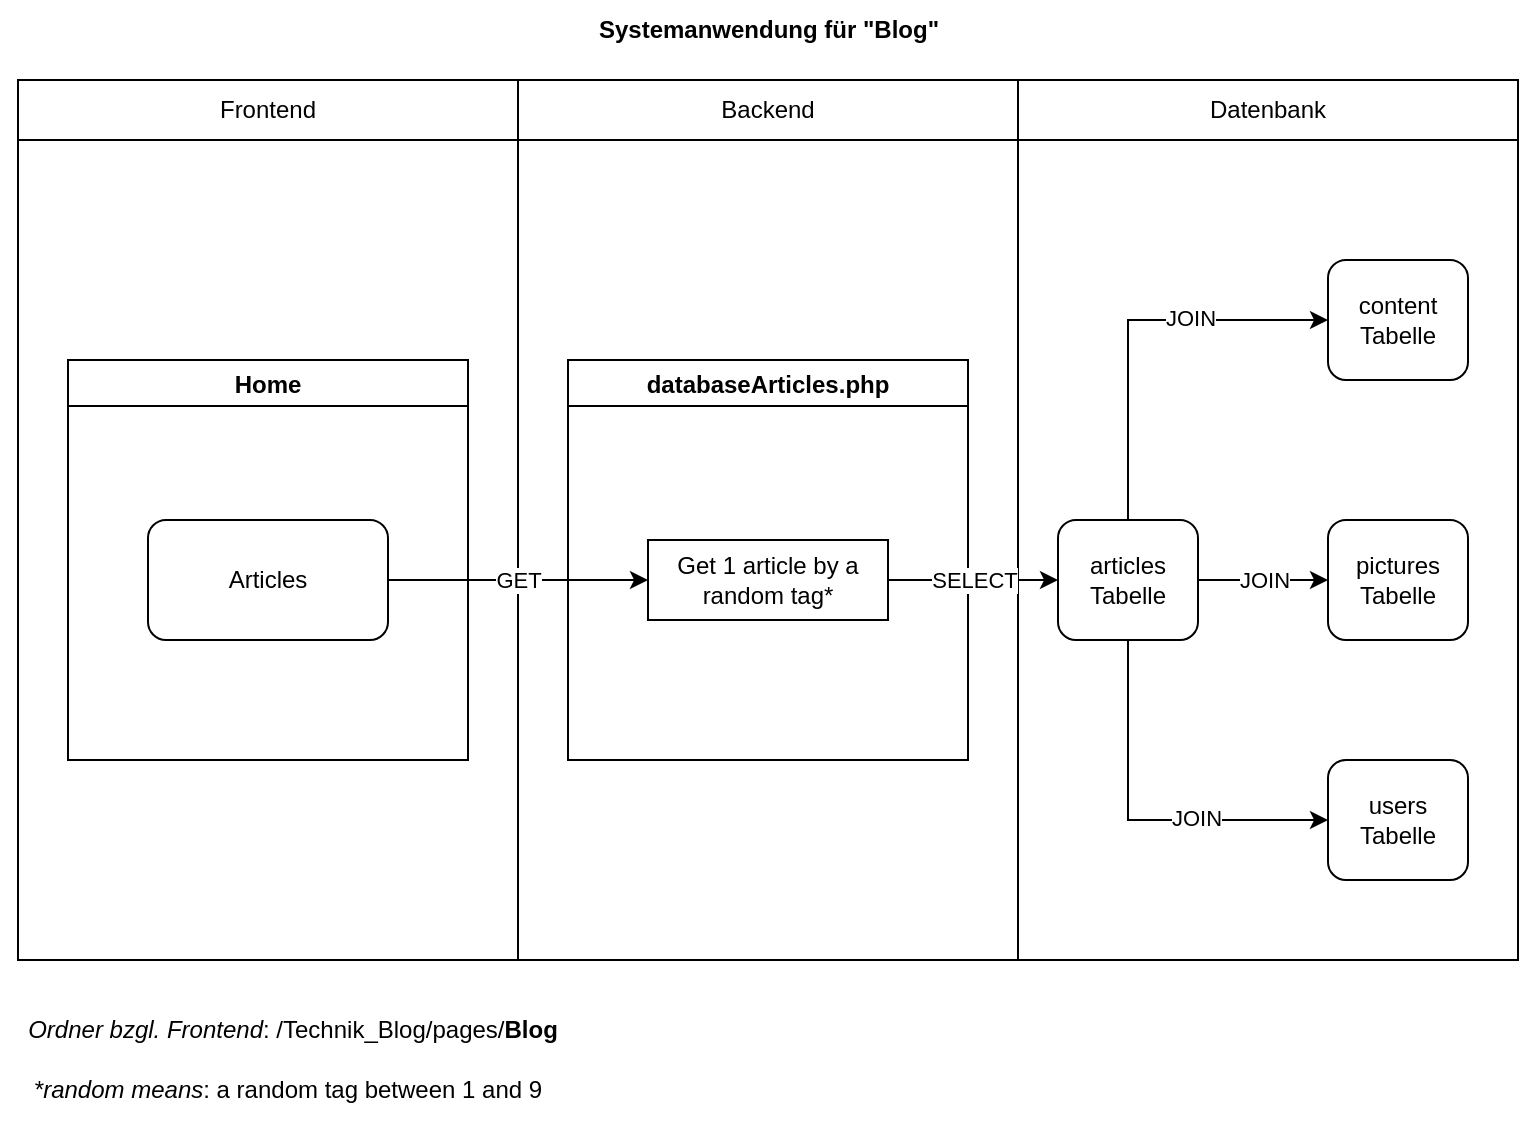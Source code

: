 <mxfile version="20.0.4" type="github">
  <diagram id="juamN5qaI_R75fhcYUah" name="Page-1">
    <mxGraphModel dx="1254" dy="1729" grid="1" gridSize="10" guides="1" tooltips="1" connect="1" arrows="1" fold="1" page="1" pageScale="1" pageWidth="827" pageHeight="1169" math="0" shadow="0">
      <root>
        <mxCell id="0" />
        <mxCell id="1" parent="0" />
        <mxCell id="SKDN7kV7G88ODyy3K585-1" value="Systemanwendung für &quot;Blog&quot;" style="text;html=1;strokeColor=none;fillColor=none;align=center;verticalAlign=middle;whiteSpace=wrap;rounded=0;fontStyle=1" parent="1" vertex="1">
          <mxGeometry x="361.5" y="-1160" width="187" height="30" as="geometry" />
        </mxCell>
        <mxCell id="SKDN7kV7G88ODyy3K585-2" value="" style="rounded=0;whiteSpace=wrap;html=1;labelPosition=center;verticalLabelPosition=top;align=center;verticalAlign=bottom;spacingTop=0;" parent="1" vertex="1">
          <mxGeometry x="80" y="-1120" width="250" height="440" as="geometry" />
        </mxCell>
        <mxCell id="SKDN7kV7G88ODyy3K585-3" value="" style="rounded=0;whiteSpace=wrap;html=1;" parent="1" vertex="1">
          <mxGeometry x="330" y="-1120" width="250" height="440" as="geometry" />
        </mxCell>
        <mxCell id="SKDN7kV7G88ODyy3K585-5" value="Frontend" style="text;html=1;strokeColor=none;fillColor=none;align=center;verticalAlign=middle;whiteSpace=wrap;rounded=0;" parent="1" vertex="1">
          <mxGeometry x="175" y="-1120" width="60" height="30" as="geometry" />
        </mxCell>
        <mxCell id="SKDN7kV7G88ODyy3K585-7" value="Backend" style="text;html=1;strokeColor=none;fillColor=none;align=center;verticalAlign=middle;whiteSpace=wrap;rounded=0;" parent="1" vertex="1">
          <mxGeometry x="425" y="-1120" width="60" height="30" as="geometry" />
        </mxCell>
        <mxCell id="SKDN7kV7G88ODyy3K585-9" value="Home" style="swimlane;" parent="1" vertex="1">
          <mxGeometry x="105" y="-980" width="200" height="200" as="geometry" />
        </mxCell>
        <mxCell id="SKDN7kV7G88ODyy3K585-13" value="Articles" style="rounded=1;whiteSpace=wrap;html=1;" parent="SKDN7kV7G88ODyy3K585-9" vertex="1">
          <mxGeometry x="40" y="80" width="120" height="60" as="geometry" />
        </mxCell>
        <mxCell id="SKDN7kV7G88ODyy3K585-10" value="databaseArticles.php" style="swimlane;" parent="1" vertex="1">
          <mxGeometry x="355" y="-980" width="200" height="200" as="geometry" />
        </mxCell>
        <mxCell id="SKDN7kV7G88ODyy3K585-14" value="Get 1 article by a random tag*" style="rounded=0;whiteSpace=wrap;html=1;" parent="SKDN7kV7G88ODyy3K585-10" vertex="1">
          <mxGeometry x="40" y="90" width="120" height="40" as="geometry" />
        </mxCell>
        <mxCell id="SKDN7kV7G88ODyy3K585-12" value="&lt;i&gt;Ordner bzgl. Frontend&lt;/i&gt;: /Technik_Blog/pages/&lt;b&gt;Blog&lt;/b&gt;" style="text;html=1;align=center;verticalAlign=middle;resizable=0;points=[];autosize=1;strokeColor=none;fillColor=none;" parent="1" vertex="1">
          <mxGeometry x="71.5" y="-660" width="290" height="30" as="geometry" />
        </mxCell>
        <mxCell id="SKDN7kV7G88ODyy3K585-15" value="&lt;i&gt;*random means&lt;/i&gt;: a random tag between 1 and 9" style="text;html=1;strokeColor=none;fillColor=none;align=center;verticalAlign=middle;whiteSpace=wrap;rounded=0;" parent="1" vertex="1">
          <mxGeometry x="80" y="-630" width="270" height="30" as="geometry" />
        </mxCell>
        <mxCell id="SKDN7kV7G88ODyy3K585-16" value="GET" style="endArrow=classic;html=1;rounded=0;exitX=1;exitY=0.5;exitDx=0;exitDy=0;entryX=0;entryY=0.5;entryDx=0;entryDy=0;" parent="1" source="SKDN7kV7G88ODyy3K585-13" target="SKDN7kV7G88ODyy3K585-14" edge="1">
          <mxGeometry width="50" height="50" relative="1" as="geometry">
            <mxPoint x="380" y="-890" as="sourcePoint" />
            <mxPoint x="430" y="-940" as="targetPoint" />
          </mxGeometry>
        </mxCell>
        <mxCell id="wx2gjsBw8udeQ4zYNfGC-1" value="" style="rounded=0;whiteSpace=wrap;html=1;" vertex="1" parent="1">
          <mxGeometry x="580" y="-1120" width="250" height="440" as="geometry" />
        </mxCell>
        <mxCell id="wx2gjsBw8udeQ4zYNfGC-2" value="Datenbank" style="text;html=1;strokeColor=none;fillColor=none;align=center;verticalAlign=middle;whiteSpace=wrap;rounded=0;" vertex="1" parent="1">
          <mxGeometry x="675" y="-1120" width="60" height="30" as="geometry" />
        </mxCell>
        <mxCell id="wx2gjsBw8udeQ4zYNfGC-3" value="articles Tabelle" style="rounded=1;whiteSpace=wrap;html=1;" vertex="1" parent="1">
          <mxGeometry x="600" y="-900" width="70" height="60" as="geometry" />
        </mxCell>
        <mxCell id="wx2gjsBw8udeQ4zYNfGC-4" value="content Tabelle" style="rounded=1;whiteSpace=wrap;html=1;" vertex="1" parent="1">
          <mxGeometry x="735" y="-1030" width="70" height="60" as="geometry" />
        </mxCell>
        <mxCell id="wx2gjsBw8udeQ4zYNfGC-5" value="pictures Tabelle" style="rounded=1;whiteSpace=wrap;html=1;" vertex="1" parent="1">
          <mxGeometry x="735" y="-900" width="70" height="60" as="geometry" />
        </mxCell>
        <mxCell id="wx2gjsBw8udeQ4zYNfGC-6" value="users Tabelle" style="rounded=1;whiteSpace=wrap;html=1;" vertex="1" parent="1">
          <mxGeometry x="735" y="-780" width="70" height="60" as="geometry" />
        </mxCell>
        <mxCell id="wx2gjsBw8udeQ4zYNfGC-7" value="JOIN" style="endArrow=classic;html=1;rounded=0;exitX=1;exitY=0.5;exitDx=0;exitDy=0;entryX=0;entryY=0.5;entryDx=0;entryDy=0;" edge="1" parent="1" source="wx2gjsBw8udeQ4zYNfGC-3" target="wx2gjsBw8udeQ4zYNfGC-5">
          <mxGeometry width="50" height="50" relative="1" as="geometry">
            <mxPoint x="400" y="-880" as="sourcePoint" />
            <mxPoint x="450" y="-930" as="targetPoint" />
          </mxGeometry>
        </mxCell>
        <mxCell id="wx2gjsBw8udeQ4zYNfGC-8" value="" style="endArrow=classic;html=1;rounded=0;exitX=0.5;exitY=1;exitDx=0;exitDy=0;entryX=0;entryY=0.5;entryDx=0;entryDy=0;" edge="1" parent="1" source="wx2gjsBw8udeQ4zYNfGC-3" target="wx2gjsBw8udeQ4zYNfGC-6">
          <mxGeometry width="50" height="50" relative="1" as="geometry">
            <mxPoint x="400" y="-880" as="sourcePoint" />
            <mxPoint x="450" y="-930" as="targetPoint" />
            <Array as="points">
              <mxPoint x="635" y="-750" />
            </Array>
          </mxGeometry>
        </mxCell>
        <mxCell id="wx2gjsBw8udeQ4zYNfGC-9" value="JOIN" style="edgeLabel;html=1;align=center;verticalAlign=middle;resizable=0;points=[];" vertex="1" connectable="0" parent="wx2gjsBw8udeQ4zYNfGC-8">
          <mxGeometry x="0.296" y="1" relative="1" as="geometry">
            <mxPoint x="1" as="offset" />
          </mxGeometry>
        </mxCell>
        <mxCell id="wx2gjsBw8udeQ4zYNfGC-10" value="" style="endArrow=classic;html=1;rounded=0;exitX=0.5;exitY=0;exitDx=0;exitDy=0;entryX=0;entryY=0.5;entryDx=0;entryDy=0;" edge="1" parent="1" source="wx2gjsBw8udeQ4zYNfGC-3" target="wx2gjsBw8udeQ4zYNfGC-4">
          <mxGeometry width="50" height="50" relative="1" as="geometry">
            <mxPoint x="645" y="-830" as="sourcePoint" />
            <mxPoint x="745" y="-740" as="targetPoint" />
            <Array as="points">
              <mxPoint x="635" y="-1000" />
            </Array>
          </mxGeometry>
        </mxCell>
        <mxCell id="wx2gjsBw8udeQ4zYNfGC-11" value="JOIN" style="edgeLabel;html=1;align=center;verticalAlign=middle;resizable=0;points=[];" vertex="1" connectable="0" parent="wx2gjsBw8udeQ4zYNfGC-10">
          <mxGeometry x="0.296" y="1" relative="1" as="geometry">
            <mxPoint x="1" as="offset" />
          </mxGeometry>
        </mxCell>
        <mxCell id="SKDN7kV7G88ODyy3K585-8" value="" style="endArrow=none;html=1;rounded=0;" parent="1" edge="1">
          <mxGeometry width="50" height="50" relative="1" as="geometry">
            <mxPoint x="80" y="-1090" as="sourcePoint" />
            <mxPoint x="830" y="-1090" as="targetPoint" />
          </mxGeometry>
        </mxCell>
        <mxCell id="wx2gjsBw8udeQ4zYNfGC-12" value="SELECT" style="endArrow=classic;html=1;rounded=0;exitX=1;exitY=0.5;exitDx=0;exitDy=0;entryX=0;entryY=0.5;entryDx=0;entryDy=0;" edge="1" parent="1" source="SKDN7kV7G88ODyy3K585-14" target="wx2gjsBw8udeQ4zYNfGC-3">
          <mxGeometry width="50" height="50" relative="1" as="geometry">
            <mxPoint x="470" y="-930" as="sourcePoint" />
            <mxPoint x="520" y="-980" as="targetPoint" />
          </mxGeometry>
        </mxCell>
      </root>
    </mxGraphModel>
  </diagram>
</mxfile>
